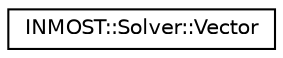 digraph "Graphical Class Hierarchy"
{
  edge [fontname="Helvetica",fontsize="10",labelfontname="Helvetica",labelfontsize="10"];
  node [fontname="Helvetica",fontsize="10",shape=record];
  rankdir="LR";
  Node1 [label="INMOST::Solver::Vector",height=0.2,width=0.4,color="black", fillcolor="white", style="filled",URL="$classINMOST_1_1Solver_1_1Vector.html",tooltip="Distributed vector class. "];
}
